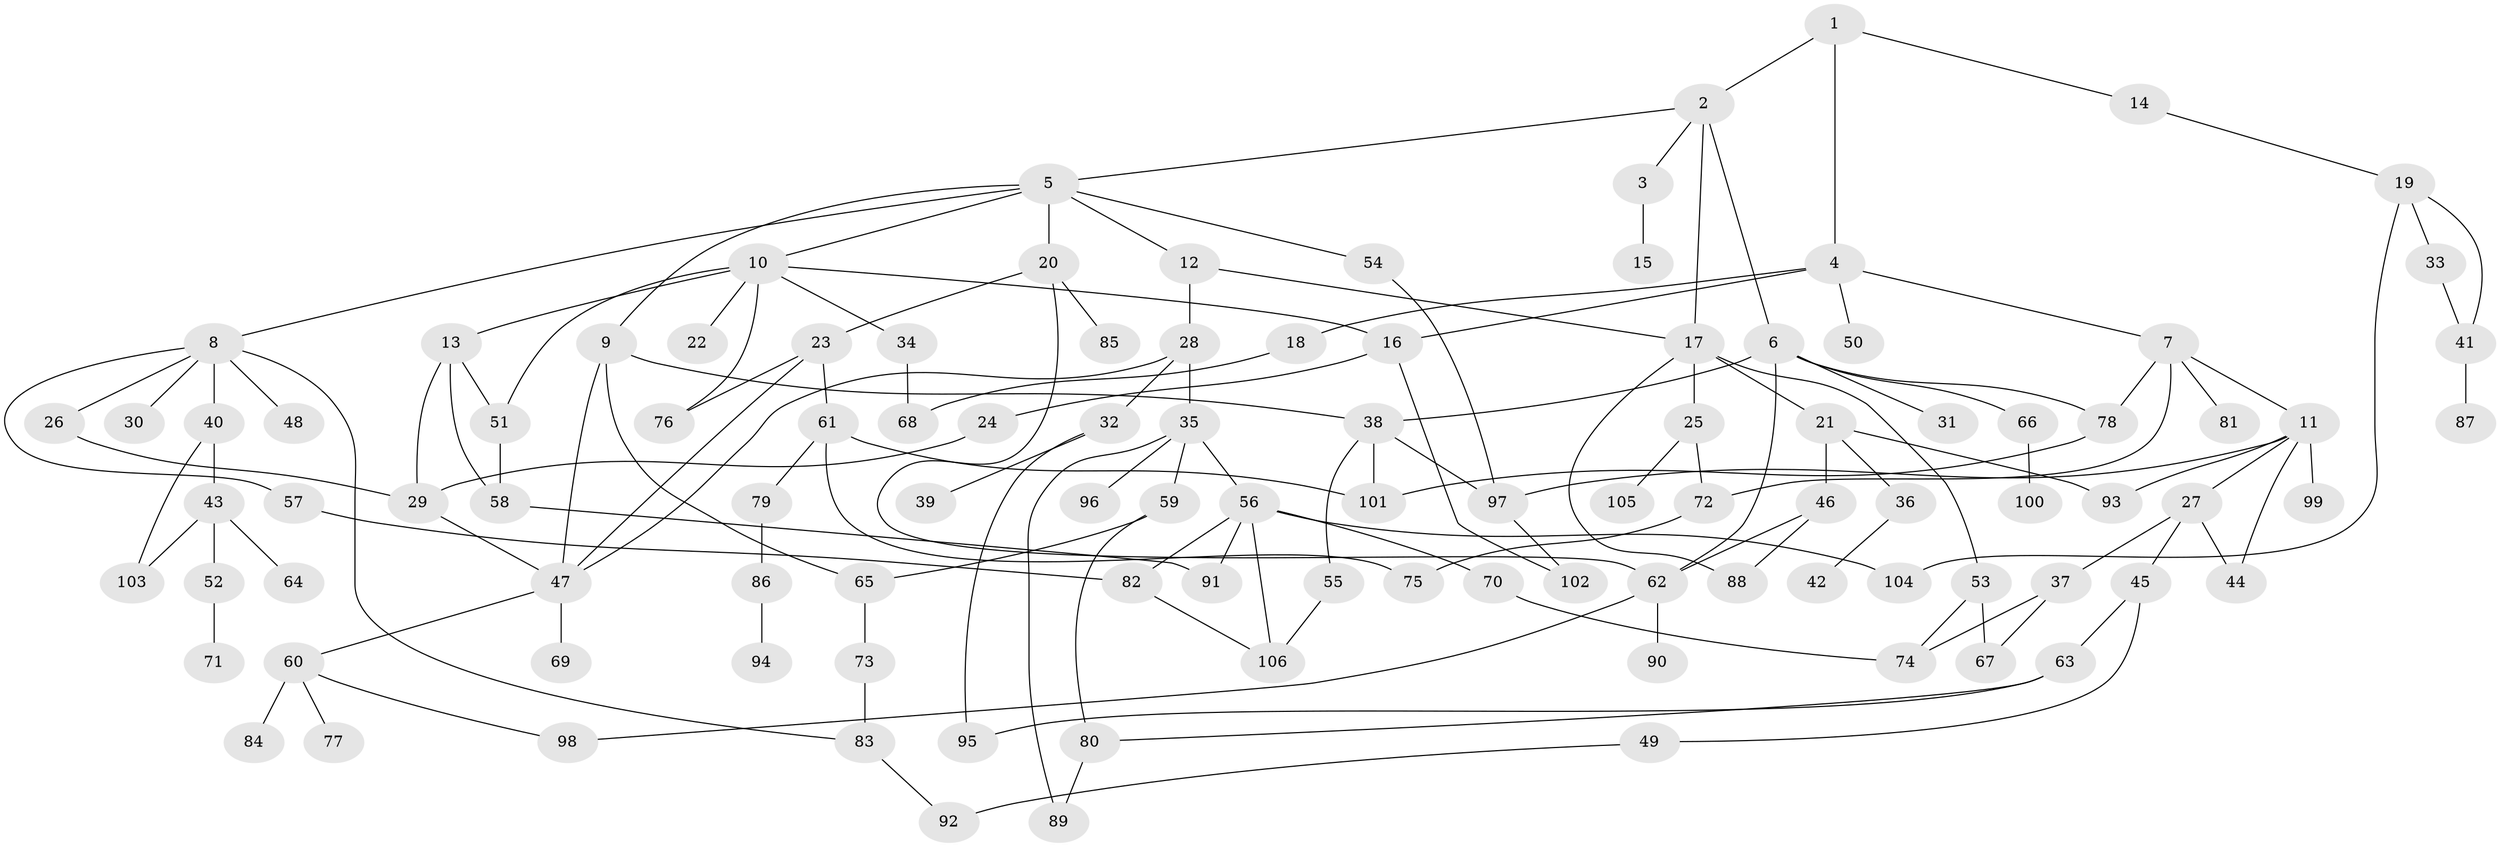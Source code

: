 // Generated by graph-tools (version 1.1) at 2025/10/02/27/25 16:10:53]
// undirected, 106 vertices, 147 edges
graph export_dot {
graph [start="1"]
  node [color=gray90,style=filled];
  1;
  2;
  3;
  4;
  5;
  6;
  7;
  8;
  9;
  10;
  11;
  12;
  13;
  14;
  15;
  16;
  17;
  18;
  19;
  20;
  21;
  22;
  23;
  24;
  25;
  26;
  27;
  28;
  29;
  30;
  31;
  32;
  33;
  34;
  35;
  36;
  37;
  38;
  39;
  40;
  41;
  42;
  43;
  44;
  45;
  46;
  47;
  48;
  49;
  50;
  51;
  52;
  53;
  54;
  55;
  56;
  57;
  58;
  59;
  60;
  61;
  62;
  63;
  64;
  65;
  66;
  67;
  68;
  69;
  70;
  71;
  72;
  73;
  74;
  75;
  76;
  77;
  78;
  79;
  80;
  81;
  82;
  83;
  84;
  85;
  86;
  87;
  88;
  89;
  90;
  91;
  92;
  93;
  94;
  95;
  96;
  97;
  98;
  99;
  100;
  101;
  102;
  103;
  104;
  105;
  106;
  1 -- 2;
  1 -- 4;
  1 -- 14;
  2 -- 3;
  2 -- 5;
  2 -- 6;
  2 -- 17;
  3 -- 15;
  4 -- 7;
  4 -- 16;
  4 -- 18;
  4 -- 50;
  5 -- 8;
  5 -- 9;
  5 -- 10;
  5 -- 12;
  5 -- 20;
  5 -- 54;
  6 -- 31;
  6 -- 38;
  6 -- 66;
  6 -- 78;
  6 -- 62;
  7 -- 11;
  7 -- 72;
  7 -- 78;
  7 -- 81;
  8 -- 26;
  8 -- 30;
  8 -- 40;
  8 -- 48;
  8 -- 57;
  8 -- 83;
  9 -- 47;
  9 -- 65;
  9 -- 38;
  10 -- 13;
  10 -- 22;
  10 -- 34;
  10 -- 76;
  10 -- 16;
  10 -- 51;
  11 -- 27;
  11 -- 99;
  11 -- 44;
  11 -- 97;
  11 -- 93;
  12 -- 17;
  12 -- 28;
  13 -- 51;
  13 -- 58;
  13 -- 29;
  14 -- 19;
  16 -- 24;
  16 -- 102;
  17 -- 21;
  17 -- 25;
  17 -- 53;
  17 -- 88;
  18 -- 68;
  19 -- 33;
  19 -- 104;
  19 -- 41;
  20 -- 23;
  20 -- 85;
  20 -- 62;
  21 -- 36;
  21 -- 46;
  21 -- 93;
  23 -- 47;
  23 -- 61;
  23 -- 76;
  24 -- 29;
  25 -- 105;
  25 -- 72;
  26 -- 29;
  27 -- 37;
  27 -- 44;
  27 -- 45;
  28 -- 32;
  28 -- 35;
  28 -- 47;
  29 -- 47;
  32 -- 39;
  32 -- 95;
  33 -- 41;
  34 -- 68;
  35 -- 56;
  35 -- 59;
  35 -- 96;
  35 -- 89;
  36 -- 42;
  37 -- 67;
  37 -- 74;
  38 -- 55;
  38 -- 101;
  38 -- 97;
  40 -- 43;
  40 -- 103;
  41 -- 87;
  43 -- 52;
  43 -- 64;
  43 -- 103;
  45 -- 49;
  45 -- 63;
  46 -- 62;
  46 -- 88;
  47 -- 60;
  47 -- 69;
  49 -- 92;
  51 -- 58;
  52 -- 71;
  53 -- 67;
  53 -- 74;
  54 -- 97;
  55 -- 106;
  56 -- 70;
  56 -- 91;
  56 -- 82;
  56 -- 104;
  56 -- 106;
  57 -- 82;
  58 -- 91;
  59 -- 65;
  59 -- 80;
  60 -- 77;
  60 -- 84;
  60 -- 98;
  61 -- 79;
  61 -- 101;
  61 -- 75;
  62 -- 90;
  62 -- 98;
  63 -- 80;
  63 -- 95;
  65 -- 73;
  66 -- 100;
  70 -- 74;
  72 -- 75;
  73 -- 83;
  78 -- 101;
  79 -- 86;
  80 -- 89;
  82 -- 106;
  83 -- 92;
  86 -- 94;
  97 -- 102;
}
